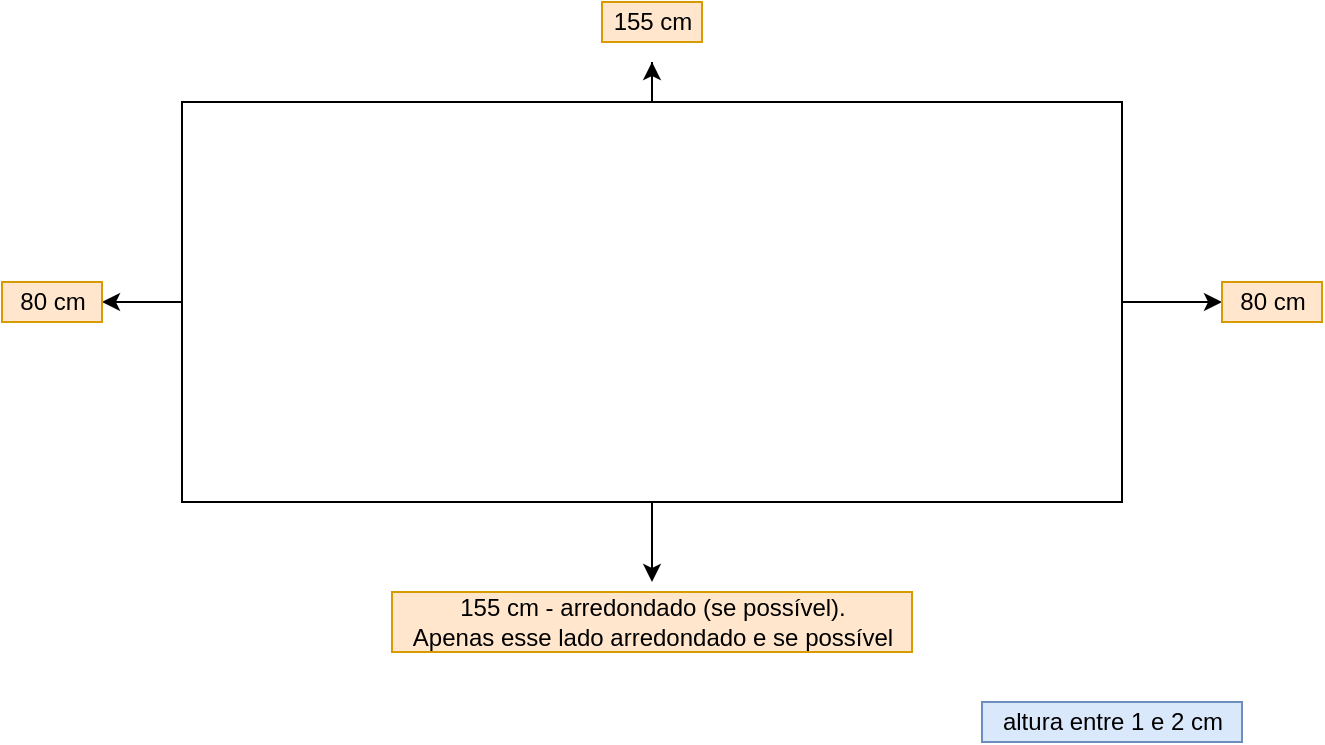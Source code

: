<mxfile version="16.5.6" type="github">
  <diagram id="KBR70s6DNi6PM9hDfhpI" name="Page-1">
    <mxGraphModel dx="868" dy="488" grid="1" gridSize="10" guides="1" tooltips="1" connect="1" arrows="1" fold="1" page="1" pageScale="1" pageWidth="827" pageHeight="1169" math="0" shadow="0">
      <root>
        <mxCell id="0" />
        <mxCell id="1" parent="0" />
        <mxCell id="ungZsNVdiXsCKUDFFjwS-6" style="edgeStyle=orthogonalEdgeStyle;rounded=0;orthogonalLoop=1;jettySize=auto;html=1;" edge="1" parent="1" source="ungZsNVdiXsCKUDFFjwS-1">
          <mxGeometry relative="1" as="geometry">
            <mxPoint x="385" y="360" as="targetPoint" />
          </mxGeometry>
        </mxCell>
        <mxCell id="ungZsNVdiXsCKUDFFjwS-9" style="edgeStyle=orthogonalEdgeStyle;rounded=0;orthogonalLoop=1;jettySize=auto;html=1;" edge="1" parent="1" source="ungZsNVdiXsCKUDFFjwS-1">
          <mxGeometry relative="1" as="geometry">
            <mxPoint x="670" y="220" as="targetPoint" />
          </mxGeometry>
        </mxCell>
        <mxCell id="ungZsNVdiXsCKUDFFjwS-11" style="edgeStyle=orthogonalEdgeStyle;rounded=0;orthogonalLoop=1;jettySize=auto;html=1;entryX=0.5;entryY=1.5;entryDx=0;entryDy=0;entryPerimeter=0;" edge="1" parent="1" source="ungZsNVdiXsCKUDFFjwS-1" target="ungZsNVdiXsCKUDFFjwS-10">
          <mxGeometry relative="1" as="geometry" />
        </mxCell>
        <mxCell id="ungZsNVdiXsCKUDFFjwS-13" style="edgeStyle=orthogonalEdgeStyle;rounded=0;orthogonalLoop=1;jettySize=auto;html=1;entryX=1;entryY=0.5;entryDx=0;entryDy=0;entryPerimeter=0;" edge="1" parent="1" source="ungZsNVdiXsCKUDFFjwS-1" target="ungZsNVdiXsCKUDFFjwS-12">
          <mxGeometry relative="1" as="geometry" />
        </mxCell>
        <mxCell id="ungZsNVdiXsCKUDFFjwS-1" value="" style="rounded=0;whiteSpace=wrap;html=1;" vertex="1" parent="1">
          <mxGeometry x="150" y="120" width="470" height="200" as="geometry" />
        </mxCell>
        <mxCell id="ungZsNVdiXsCKUDFFjwS-5" value="155 cm - arredondado (se possível).&lt;br&gt;Apenas esse lado arredondado e se possível" style="text;html=1;resizable=0;autosize=1;align=center;verticalAlign=middle;points=[];fillColor=#ffe6cc;strokeColor=#d79b00;rounded=0;" vertex="1" parent="1">
          <mxGeometry x="255" y="365" width="260" height="30" as="geometry" />
        </mxCell>
        <mxCell id="ungZsNVdiXsCKUDFFjwS-7" value="80 cm" style="text;html=1;resizable=0;autosize=1;align=center;verticalAlign=middle;points=[];fillColor=#ffe6cc;strokeColor=#d79b00;rounded=0;" vertex="1" parent="1">
          <mxGeometry x="670" y="210" width="50" height="20" as="geometry" />
        </mxCell>
        <mxCell id="ungZsNVdiXsCKUDFFjwS-10" value="155 cm" style="text;html=1;resizable=0;autosize=1;align=center;verticalAlign=middle;points=[];fillColor=#ffe6cc;strokeColor=#d79b00;rounded=0;" vertex="1" parent="1">
          <mxGeometry x="360" y="70" width="50" height="20" as="geometry" />
        </mxCell>
        <mxCell id="ungZsNVdiXsCKUDFFjwS-12" value="80 cm" style="text;html=1;resizable=0;autosize=1;align=center;verticalAlign=middle;points=[];fillColor=#ffe6cc;strokeColor=#d79b00;rounded=0;" vertex="1" parent="1">
          <mxGeometry x="60" y="210" width="50" height="20" as="geometry" />
        </mxCell>
        <mxCell id="ungZsNVdiXsCKUDFFjwS-17" value="altura entre 1 e 2 cm&lt;br&gt;" style="text;html=1;resizable=0;autosize=1;align=center;verticalAlign=middle;points=[];fillColor=#dae8fc;strokeColor=#6c8ebf;rounded=0;" vertex="1" parent="1">
          <mxGeometry x="550" y="420" width="130" height="20" as="geometry" />
        </mxCell>
      </root>
    </mxGraphModel>
  </diagram>
</mxfile>
